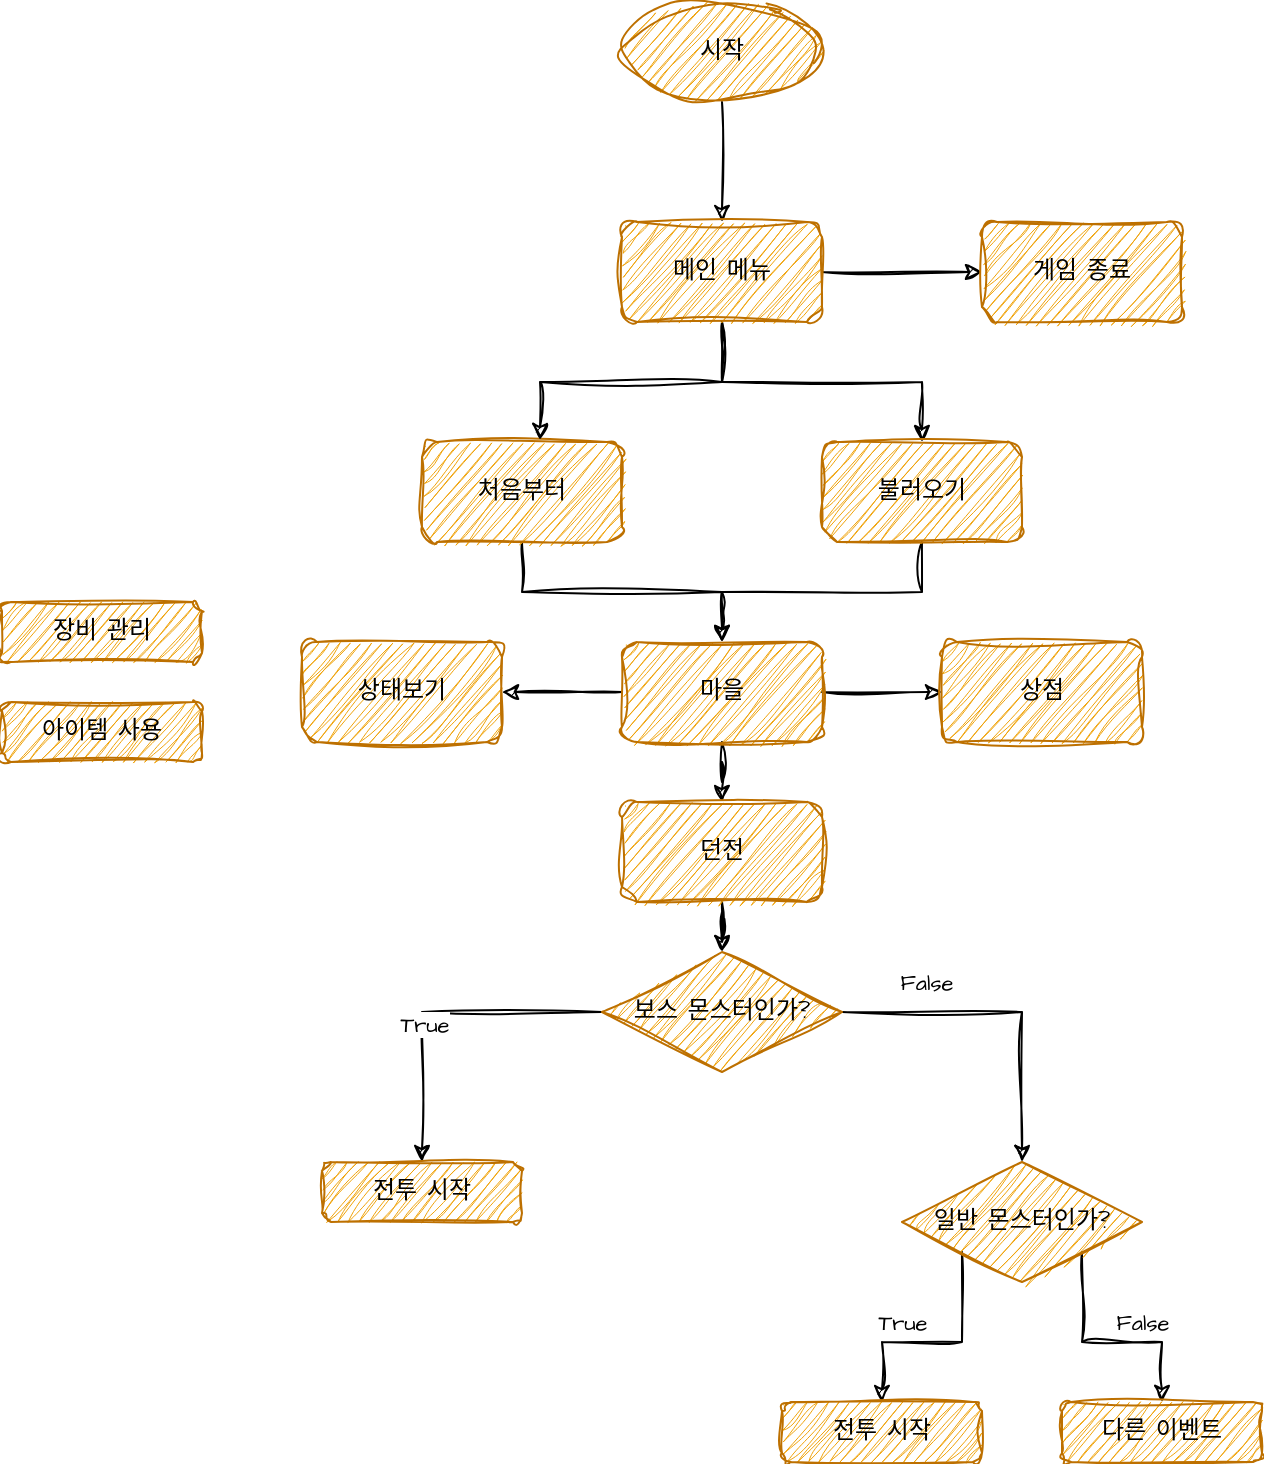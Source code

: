<mxfile version="28.0.4">
  <diagram name="페이지-1" id="2rfLaINj4XYmLwmblfkU">
    <mxGraphModel dx="1426" dy="751" grid="1" gridSize="10" guides="1" tooltips="1" connect="1" arrows="1" fold="1" page="1" pageScale="1" pageWidth="827" pageHeight="1169" math="0" shadow="0" adaptiveColors="none">
      <root>
        <mxCell id="0" />
        <mxCell id="1" parent="0" />
        <mxCell id="qShXwObm2lWJCBvLZvxI-22" style="edgeStyle=orthogonalEdgeStyle;rounded=0;sketch=1;hachureGap=4;jiggle=2;curveFitting=1;orthogonalLoop=1;jettySize=auto;html=1;entryX=0.5;entryY=0;entryDx=0;entryDy=0;fontFamily=Architects Daughter;fontSource=https%3A%2F%2Ffonts.googleapis.com%2Fcss%3Ffamily%3DArchitects%2BDaughter;exitX=0.5;exitY=1;exitDx=0;exitDy=0;" edge="1" parent="1" source="qShXwObm2lWJCBvLZvxI-28" target="qShXwObm2lWJCBvLZvxI-17">
          <mxGeometry relative="1" as="geometry">
            <mxPoint x="400" y="210" as="sourcePoint" />
          </mxGeometry>
        </mxCell>
        <mxCell id="qShXwObm2lWJCBvLZvxI-24" style="edgeStyle=orthogonalEdgeStyle;rounded=0;sketch=1;hachureGap=4;jiggle=2;curveFitting=1;orthogonalLoop=1;jettySize=auto;html=1;exitX=1;exitY=0.5;exitDx=0;exitDy=0;entryX=0;entryY=0.5;entryDx=0;entryDy=0;fontFamily=Architects Daughter;fontSource=https%3A%2F%2Ffonts.googleapis.com%2Fcss%3Ffamily%3DArchitects%2BDaughter;" edge="1" parent="1" source="qShXwObm2lWJCBvLZvxI-28" target="qShXwObm2lWJCBvLZvxI-23">
          <mxGeometry relative="1" as="geometry">
            <mxPoint x="450" y="185" as="sourcePoint" />
          </mxGeometry>
        </mxCell>
        <mxCell id="qShXwObm2lWJCBvLZvxI-19" style="edgeStyle=orthogonalEdgeStyle;rounded=0;sketch=1;hachureGap=4;jiggle=2;curveFitting=1;orthogonalLoop=1;jettySize=auto;html=1;exitX=0.5;exitY=1;exitDx=0;exitDy=0;entryX=0.5;entryY=0;entryDx=0;entryDy=0;fontFamily=Architects Daughter;fontSource=https%3A%2F%2Ffonts.googleapis.com%2Fcss%3Ffamily%3DArchitects%2BDaughter;" edge="1" parent="1" source="qShXwObm2lWJCBvLZvxI-14" target="qShXwObm2lWJCBvLZvxI-41">
          <mxGeometry relative="1" as="geometry">
            <mxPoint x="400" y="360" as="targetPoint" />
          </mxGeometry>
        </mxCell>
        <mxCell id="qShXwObm2lWJCBvLZvxI-14" value="처음부터" style="rounded=1;whiteSpace=wrap;html=1;sketch=1;hachureGap=4;jiggle=2;curveFitting=1;fontFamily=Architects Daughter;fontSource=https%3A%2F%2Ffonts.googleapis.com%2Fcss%3Ffamily%3DArchitects%2BDaughter;fillColor=#f0a30a;fontColor=#000000;strokeColor=#BD7000;" vertex="1" parent="1">
          <mxGeometry x="250" y="270" width="100" height="50" as="geometry" />
        </mxCell>
        <mxCell id="qShXwObm2lWJCBvLZvxI-20" style="edgeStyle=orthogonalEdgeStyle;rounded=0;sketch=1;hachureGap=4;jiggle=2;curveFitting=1;orthogonalLoop=1;jettySize=auto;html=1;exitX=0.5;exitY=1;exitDx=0;exitDy=0;fontFamily=Architects Daughter;fontSource=https%3A%2F%2Ffonts.googleapis.com%2Fcss%3Ffamily%3DArchitects%2BDaughter;entryX=0.5;entryY=0;entryDx=0;entryDy=0;" edge="1" parent="1" source="qShXwObm2lWJCBvLZvxI-17" target="qShXwObm2lWJCBvLZvxI-41">
          <mxGeometry relative="1" as="geometry">
            <mxPoint x="400" y="360" as="targetPoint" />
          </mxGeometry>
        </mxCell>
        <mxCell id="qShXwObm2lWJCBvLZvxI-17" value="불러오기" style="rounded=1;whiteSpace=wrap;html=1;sketch=1;hachureGap=4;jiggle=2;curveFitting=1;fontFamily=Architects Daughter;fontSource=https%3A%2F%2Ffonts.googleapis.com%2Fcss%3Ffamily%3DArchitects%2BDaughter;fillColor=#f0a30a;fontColor=#000000;strokeColor=#BD7000;" vertex="1" parent="1">
          <mxGeometry x="450" y="270" width="100" height="50" as="geometry" />
        </mxCell>
        <mxCell id="qShXwObm2lWJCBvLZvxI-32" value="" style="edgeStyle=orthogonalEdgeStyle;rounded=0;sketch=1;hachureGap=4;jiggle=2;curveFitting=1;orthogonalLoop=1;jettySize=auto;html=1;fontFamily=Architects Daughter;fontSource=https%3A%2F%2Ffonts.googleapis.com%2Fcss%3Ffamily%3DArchitects%2BDaughter;exitX=0.5;exitY=1;exitDx=0;exitDy=0;" edge="1" parent="1" source="qShXwObm2lWJCBvLZvxI-41" target="qShXwObm2lWJCBvLZvxI-31">
          <mxGeometry relative="1" as="geometry">
            <mxPoint x="400" y="430" as="sourcePoint" />
          </mxGeometry>
        </mxCell>
        <mxCell id="qShXwObm2lWJCBvLZvxI-21" style="edgeStyle=orthogonalEdgeStyle;rounded=0;sketch=1;hachureGap=4;jiggle=2;curveFitting=1;orthogonalLoop=1;jettySize=auto;html=1;entryX=0.59;entryY=-0.02;entryDx=0;entryDy=0;entryPerimeter=0;fontFamily=Architects Daughter;fontSource=https%3A%2F%2Ffonts.googleapis.com%2Fcss%3Ffamily%3DArchitects%2BDaughter;exitX=0.5;exitY=1;exitDx=0;exitDy=0;" edge="1" parent="1" source="qShXwObm2lWJCBvLZvxI-28" target="qShXwObm2lWJCBvLZvxI-14">
          <mxGeometry relative="1" as="geometry">
            <mxPoint x="400" y="210" as="sourcePoint" />
          </mxGeometry>
        </mxCell>
        <mxCell id="qShXwObm2lWJCBvLZvxI-23" value="게임 종료" style="rounded=1;whiteSpace=wrap;html=1;sketch=1;hachureGap=4;jiggle=2;curveFitting=1;fontFamily=Architects Daughter;fontSource=https%3A%2F%2Ffonts.googleapis.com%2Fcss%3Ffamily%3DArchitects%2BDaughter;fillColor=#f0a30a;fontColor=#000000;strokeColor=#BD7000;" vertex="1" parent="1">
          <mxGeometry x="530" y="160" width="100" height="50" as="geometry" />
        </mxCell>
        <mxCell id="qShXwObm2lWJCBvLZvxI-26" style="edgeStyle=orthogonalEdgeStyle;rounded=0;sketch=1;hachureGap=4;jiggle=2;curveFitting=1;orthogonalLoop=1;jettySize=auto;html=1;entryX=0.5;entryY=0;entryDx=0;entryDy=0;fontFamily=Architects Daughter;fontSource=https%3A%2F%2Ffonts.googleapis.com%2Fcss%3Ffamily%3DArchitects%2BDaughter;" edge="1" parent="1" source="qShXwObm2lWJCBvLZvxI-25" target="qShXwObm2lWJCBvLZvxI-28">
          <mxGeometry relative="1" as="geometry">
            <mxPoint x="400" y="160" as="targetPoint" />
          </mxGeometry>
        </mxCell>
        <mxCell id="qShXwObm2lWJCBvLZvxI-25" value="시작" style="ellipse;whiteSpace=wrap;html=1;hachureGap=4;fontFamily=Architects Daughter;fontSource=https%3A%2F%2Ffonts.googleapis.com%2Fcss%3Ffamily%3DArchitects%2BDaughter;labelBackgroundColor=none;fillColor=#f0a30a;strokeColor=#BD7000;fontColor=#000000;rounded=1;sketch=1;curveFitting=1;jiggle=2;" vertex="1" parent="1">
          <mxGeometry x="350" y="50" width="100" height="50" as="geometry" />
        </mxCell>
        <mxCell id="qShXwObm2lWJCBvLZvxI-28" value="메인 메뉴" style="rounded=1;whiteSpace=wrap;html=1;sketch=1;hachureGap=4;jiggle=2;curveFitting=1;fontFamily=Architects Daughter;fontSource=https%3A%2F%2Ffonts.googleapis.com%2Fcss%3Ffamily%3DArchitects%2BDaughter;fillColor=#f0a30a;fontColor=#000000;strokeColor=#BD7000;" vertex="1" parent="1">
          <mxGeometry x="350" y="160" width="100" height="50" as="geometry" />
        </mxCell>
        <mxCell id="qShXwObm2lWJCBvLZvxI-44" value="" style="edgeStyle=orthogonalEdgeStyle;rounded=0;sketch=1;hachureGap=4;jiggle=2;curveFitting=1;orthogonalLoop=1;jettySize=auto;html=1;fontFamily=Architects Daughter;fontSource=https%3A%2F%2Ffonts.googleapis.com%2Fcss%3Ffamily%3DArchitects%2BDaughter;entryX=0.5;entryY=0;entryDx=0;entryDy=0;" edge="1" parent="1" source="qShXwObm2lWJCBvLZvxI-31" target="qShXwObm2lWJCBvLZvxI-43">
          <mxGeometry relative="1" as="geometry" />
        </mxCell>
        <mxCell id="qShXwObm2lWJCBvLZvxI-31" value="던전" style="rounded=1;whiteSpace=wrap;html=1;sketch=1;hachureGap=4;jiggle=2;curveFitting=1;fontFamily=Architects Daughter;fontSource=https%3A%2F%2Ffonts.googleapis.com%2Fcss%3Ffamily%3DArchitects%2BDaughter;fillColor=#f0a30a;fontColor=#000000;strokeColor=#BD7000;" vertex="1" parent="1">
          <mxGeometry x="350" y="450" width="100" height="50" as="geometry" />
        </mxCell>
        <mxCell id="qShXwObm2lWJCBvLZvxI-39" style="edgeStyle=orthogonalEdgeStyle;rounded=0;sketch=1;hachureGap=4;jiggle=2;curveFitting=1;orthogonalLoop=1;jettySize=auto;html=1;entryX=1;entryY=0.5;entryDx=0;entryDy=0;fontFamily=Architects Daughter;fontSource=https%3A%2F%2Ffonts.googleapis.com%2Fcss%3Ffamily%3DArchitects%2BDaughter;exitX=0;exitY=0.5;exitDx=0;exitDy=0;" edge="1" parent="1" source="qShXwObm2lWJCBvLZvxI-41" target="qShXwObm2lWJCBvLZvxI-37">
          <mxGeometry relative="1" as="geometry">
            <mxPoint x="350" y="395" as="sourcePoint" />
          </mxGeometry>
        </mxCell>
        <mxCell id="qShXwObm2lWJCBvLZvxI-40" style="edgeStyle=orthogonalEdgeStyle;rounded=0;sketch=1;hachureGap=4;jiggle=2;curveFitting=1;orthogonalLoop=1;jettySize=auto;html=1;entryX=0;entryY=0.5;entryDx=0;entryDy=0;fontFamily=Architects Daughter;fontSource=https%3A%2F%2Ffonts.googleapis.com%2Fcss%3Ffamily%3DArchitects%2BDaughter;exitX=1;exitY=0.5;exitDx=0;exitDy=0;" edge="1" parent="1" source="qShXwObm2lWJCBvLZvxI-41" target="qShXwObm2lWJCBvLZvxI-38">
          <mxGeometry relative="1" as="geometry">
            <mxPoint x="450" y="395" as="sourcePoint" />
          </mxGeometry>
        </mxCell>
        <mxCell id="qShXwObm2lWJCBvLZvxI-37" value="상태보기" style="rounded=1;whiteSpace=wrap;html=1;sketch=1;hachureGap=4;jiggle=2;curveFitting=1;fontFamily=Architects Daughter;fontSource=https%3A%2F%2Ffonts.googleapis.com%2Fcss%3Ffamily%3DArchitects%2BDaughter;fillColor=#f0a30a;fontColor=#000000;strokeColor=#BD7000;" vertex="1" parent="1">
          <mxGeometry x="190" y="370" width="100" height="50" as="geometry" />
        </mxCell>
        <mxCell id="qShXwObm2lWJCBvLZvxI-38" value="상점" style="rounded=1;whiteSpace=wrap;html=1;sketch=1;hachureGap=4;jiggle=2;curveFitting=1;fontFamily=Architects Daughter;fontSource=https%3A%2F%2Ffonts.googleapis.com%2Fcss%3Ffamily%3DArchitects%2BDaughter;fillColor=#f0a30a;fontColor=#000000;strokeColor=#BD7000;" vertex="1" parent="1">
          <mxGeometry x="510" y="370" width="100" height="50" as="geometry" />
        </mxCell>
        <mxCell id="qShXwObm2lWJCBvLZvxI-41" value="마을" style="rounded=1;whiteSpace=wrap;html=1;sketch=1;hachureGap=4;jiggle=2;curveFitting=1;fontFamily=Architects Daughter;fontSource=https%3A%2F%2Ffonts.googleapis.com%2Fcss%3Ffamily%3DArchitects%2BDaughter;fillColor=#f0a30a;fontColor=#000000;strokeColor=#BD7000;" vertex="1" parent="1">
          <mxGeometry x="350" y="370" width="100" height="50" as="geometry" />
        </mxCell>
        <mxCell id="qShXwObm2lWJCBvLZvxI-46" value="" style="edgeStyle=orthogonalEdgeStyle;rounded=0;sketch=1;hachureGap=4;jiggle=2;curveFitting=1;orthogonalLoop=1;jettySize=auto;html=1;fontFamily=Architects Daughter;fontSource=https%3A%2F%2Ffonts.googleapis.com%2Fcss%3Ffamily%3DArchitects%2BDaughter;entryX=0.5;entryY=0;entryDx=0;entryDy=0;" edge="1" parent="1" source="qShXwObm2lWJCBvLZvxI-43" target="qShXwObm2lWJCBvLZvxI-54">
          <mxGeometry relative="1" as="geometry">
            <mxPoint x="250" y="630" as="targetPoint" />
          </mxGeometry>
        </mxCell>
        <mxCell id="qShXwObm2lWJCBvLZvxI-47" value="True" style="edgeLabel;html=1;align=center;verticalAlign=middle;resizable=0;points=[];sketch=1;hachureGap=4;jiggle=2;curveFitting=1;fontFamily=Architects Daughter;fontSource=https%3A%2F%2Ffonts.googleapis.com%2Fcss%3Ffamily%3DArchitects%2BDaughter;" vertex="1" connectable="0" parent="qShXwObm2lWJCBvLZvxI-46">
          <mxGeometry x="0.36" y="1" relative="1" as="geometry">
            <mxPoint y="-16" as="offset" />
          </mxGeometry>
        </mxCell>
        <mxCell id="qShXwObm2lWJCBvLZvxI-49" value="" style="edgeStyle=orthogonalEdgeStyle;rounded=0;sketch=1;hachureGap=4;jiggle=2;curveFitting=1;orthogonalLoop=1;jettySize=auto;html=1;fontFamily=Architects Daughter;fontSource=https%3A%2F%2Ffonts.googleapis.com%2Fcss%3Ffamily%3DArchitects%2BDaughter;entryX=0.5;entryY=0;entryDx=0;entryDy=0;" edge="1" parent="1" source="qShXwObm2lWJCBvLZvxI-43" target="qShXwObm2lWJCBvLZvxI-52">
          <mxGeometry relative="1" as="geometry">
            <mxPoint x="540" y="555" as="targetPoint" />
          </mxGeometry>
        </mxCell>
        <mxCell id="qShXwObm2lWJCBvLZvxI-50" value="False" style="edgeLabel;html=1;align=center;verticalAlign=middle;resizable=0;points=[];sketch=1;hachureGap=4;jiggle=2;curveFitting=1;fontFamily=Architects Daughter;fontSource=https%3A%2F%2Ffonts.googleapis.com%2Fcss%3Ffamily%3DArchitects%2BDaughter;" vertex="1" connectable="0" parent="qShXwObm2lWJCBvLZvxI-49">
          <mxGeometry x="-0.32" y="2" relative="1" as="geometry">
            <mxPoint x="-14" y="-13" as="offset" />
          </mxGeometry>
        </mxCell>
        <mxCell id="qShXwObm2lWJCBvLZvxI-43" value="보스 몬스터인가?" style="rhombus;whiteSpace=wrap;html=1;sketch=1;hachureGap=4;jiggle=2;curveFitting=1;fontFamily=Architects Daughter;fontSource=https%3A%2F%2Ffonts.googleapis.com%2Fcss%3Ffamily%3DArchitects%2BDaughter;fillColor=#f0a30a;fontColor=#000000;strokeColor=#BD7000;" vertex="1" parent="1">
          <mxGeometry x="340" y="525" width="120" height="60" as="geometry" />
        </mxCell>
        <mxCell id="qShXwObm2lWJCBvLZvxI-58" style="edgeStyle=orthogonalEdgeStyle;rounded=0;sketch=1;hachureGap=4;jiggle=2;curveFitting=1;orthogonalLoop=1;jettySize=auto;html=1;exitX=0;exitY=1;exitDx=0;exitDy=0;entryX=0.5;entryY=0;entryDx=0;entryDy=0;fontFamily=Architects Daughter;fontSource=https%3A%2F%2Ffonts.googleapis.com%2Fcss%3Ffamily%3DArchitects%2BDaughter;" edge="1" parent="1" source="qShXwObm2lWJCBvLZvxI-52" target="qShXwObm2lWJCBvLZvxI-55">
          <mxGeometry relative="1" as="geometry" />
        </mxCell>
        <mxCell id="qShXwObm2lWJCBvLZvxI-60" value="True" style="edgeLabel;html=1;align=center;verticalAlign=middle;resizable=0;points=[];sketch=1;hachureGap=4;jiggle=2;curveFitting=1;fontFamily=Architects Daughter;fontSource=https%3A%2F%2Ffonts.googleapis.com%2Fcss%3Ffamily%3DArchitects%2BDaughter;" vertex="1" connectable="0" parent="qShXwObm2lWJCBvLZvxI-58">
          <mxGeometry x="-0.496" relative="1" as="geometry">
            <mxPoint x="-30" y="6" as="offset" />
          </mxGeometry>
        </mxCell>
        <mxCell id="qShXwObm2lWJCBvLZvxI-59" style="edgeStyle=orthogonalEdgeStyle;rounded=0;sketch=1;hachureGap=4;jiggle=2;curveFitting=1;orthogonalLoop=1;jettySize=auto;html=1;exitX=1;exitY=1;exitDx=0;exitDy=0;entryX=0.5;entryY=0;entryDx=0;entryDy=0;fontFamily=Architects Daughter;fontSource=https%3A%2F%2Ffonts.googleapis.com%2Fcss%3Ffamily%3DArchitects%2BDaughter;" edge="1" parent="1" source="qShXwObm2lWJCBvLZvxI-52" target="qShXwObm2lWJCBvLZvxI-57">
          <mxGeometry relative="1" as="geometry" />
        </mxCell>
        <mxCell id="qShXwObm2lWJCBvLZvxI-61" value="False" style="edgeLabel;html=1;align=center;verticalAlign=middle;resizable=0;points=[];sketch=1;hachureGap=4;jiggle=2;curveFitting=1;fontFamily=Architects Daughter;fontSource=https%3A%2F%2Ffonts.googleapis.com%2Fcss%3Ffamily%3DArchitects%2BDaughter;" vertex="1" connectable="0" parent="qShXwObm2lWJCBvLZvxI-59">
          <mxGeometry x="0.322" y="1" relative="1" as="geometry">
            <mxPoint x="-1" y="-9" as="offset" />
          </mxGeometry>
        </mxCell>
        <mxCell id="qShXwObm2lWJCBvLZvxI-52" value="일반 몬스터인가?" style="rhombus;whiteSpace=wrap;html=1;sketch=1;hachureGap=4;jiggle=2;curveFitting=1;fontFamily=Architects Daughter;fontSource=https%3A%2F%2Ffonts.googleapis.com%2Fcss%3Ffamily%3DArchitects%2BDaughter;fillColor=#f0a30a;fontColor=#000000;strokeColor=#BD7000;" vertex="1" parent="1">
          <mxGeometry x="490" y="630" width="120" height="60" as="geometry" />
        </mxCell>
        <mxCell id="qShXwObm2lWJCBvLZvxI-54" value="전투 시작" style="rounded=1;whiteSpace=wrap;html=1;sketch=1;hachureGap=4;jiggle=2;curveFitting=1;fontFamily=Architects Daughter;fontSource=https%3A%2F%2Ffonts.googleapis.com%2Fcss%3Ffamily%3DArchitects%2BDaughter;fillColor=#f0a30a;fontColor=#000000;strokeColor=#BD7000;" vertex="1" parent="1">
          <mxGeometry x="200" y="630" width="100" height="30" as="geometry" />
        </mxCell>
        <mxCell id="qShXwObm2lWJCBvLZvxI-55" value="전투 시작" style="rounded=1;whiteSpace=wrap;html=1;sketch=1;hachureGap=4;jiggle=2;curveFitting=1;fontFamily=Architects Daughter;fontSource=https%3A%2F%2Ffonts.googleapis.com%2Fcss%3Ffamily%3DArchitects%2BDaughter;fillColor=#f0a30a;fontColor=#000000;strokeColor=#BD7000;" vertex="1" parent="1">
          <mxGeometry x="430" y="750" width="100" height="30" as="geometry" />
        </mxCell>
        <mxCell id="qShXwObm2lWJCBvLZvxI-57" value="다른 이벤트" style="rounded=1;whiteSpace=wrap;html=1;sketch=1;hachureGap=4;jiggle=2;curveFitting=1;fontFamily=Architects Daughter;fontSource=https%3A%2F%2Ffonts.googleapis.com%2Fcss%3Ffamily%3DArchitects%2BDaughter;fillColor=#f0a30a;fontColor=#000000;strokeColor=#BD7000;" vertex="1" parent="1">
          <mxGeometry x="570" y="750" width="100" height="30" as="geometry" />
        </mxCell>
        <mxCell id="qShXwObm2lWJCBvLZvxI-62" value="장비 관리" style="rounded=1;whiteSpace=wrap;html=1;sketch=1;hachureGap=4;jiggle=2;curveFitting=1;fontFamily=Architects Daughter;fontSource=https%3A%2F%2Ffonts.googleapis.com%2Fcss%3Ffamily%3DArchitects%2BDaughter;fillColor=#f0a30a;fontColor=#000000;strokeColor=#BD7000;" vertex="1" parent="1">
          <mxGeometry x="40" y="350" width="100" height="30" as="geometry" />
        </mxCell>
        <mxCell id="qShXwObm2lWJCBvLZvxI-64" value="아이템 사용" style="rounded=1;whiteSpace=wrap;html=1;sketch=1;hachureGap=4;jiggle=2;curveFitting=1;fontFamily=Architects Daughter;fontSource=https%3A%2F%2Ffonts.googleapis.com%2Fcss%3Ffamily%3DArchitects%2BDaughter;fillColor=#f0a30a;fontColor=#000000;strokeColor=#BD7000;" vertex="1" parent="1">
          <mxGeometry x="40" y="400" width="100" height="30" as="geometry" />
        </mxCell>
      </root>
    </mxGraphModel>
  </diagram>
</mxfile>
